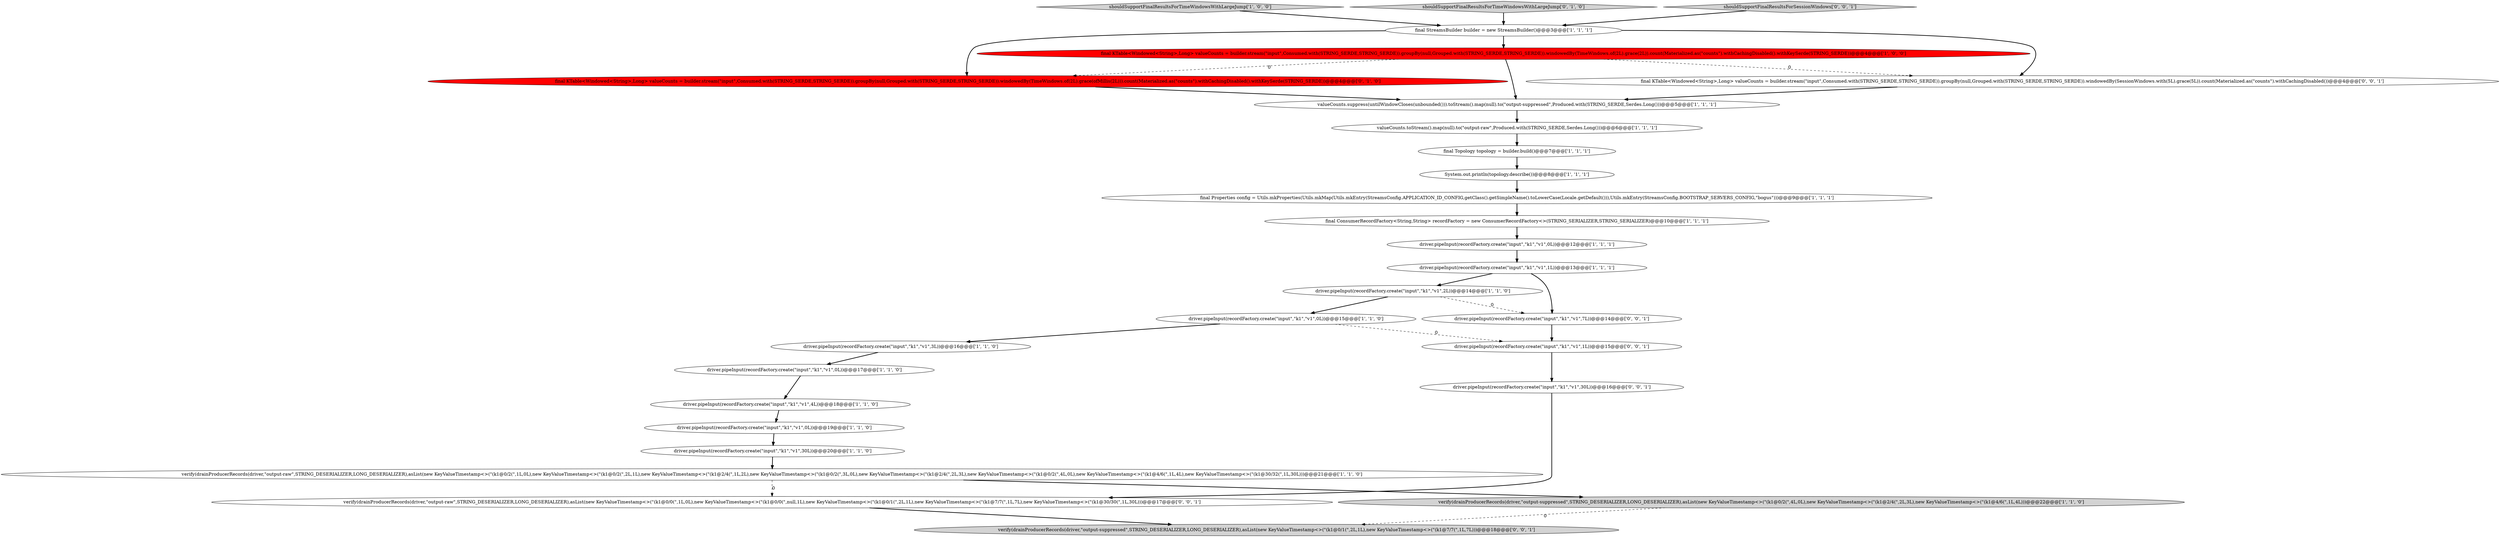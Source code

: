 digraph {
1 [style = filled, label = "driver.pipeInput(recordFactory.create(\"input\",\"k1\",\"v1\",30L))@@@20@@@['1', '1', '0']", fillcolor = white, shape = ellipse image = "AAA0AAABBB1BBB"];
11 [style = filled, label = "System.out.println(topology.describe())@@@8@@@['1', '1', '1']", fillcolor = white, shape = ellipse image = "AAA0AAABBB1BBB"];
23 [style = filled, label = "driver.pipeInput(recordFactory.create(\"input\",\"k1\",\"v1\",1L))@@@15@@@['0', '0', '1']", fillcolor = white, shape = ellipse image = "AAA0AAABBB3BBB"];
9 [style = filled, label = "driver.pipeInput(recordFactory.create(\"input\",\"k1\",\"v1\",0L))@@@17@@@['1', '1', '0']", fillcolor = white, shape = ellipse image = "AAA0AAABBB1BBB"];
19 [style = filled, label = "final ConsumerRecordFactory<String,String> recordFactory = new ConsumerRecordFactory<>(STRING_SERIALIZER,STRING_SERIALIZER)@@@10@@@['1', '1', '1']", fillcolor = white, shape = ellipse image = "AAA0AAABBB1BBB"];
5 [style = filled, label = "driver.pipeInput(recordFactory.create(\"input\",\"k1\",\"v1\",4L))@@@18@@@['1', '1', '0']", fillcolor = white, shape = ellipse image = "AAA0AAABBB1BBB"];
21 [style = filled, label = "final KTable<Windowed<String>,Long> valueCounts = builder.stream(\"input\",Consumed.with(STRING_SERDE,STRING_SERDE)).groupBy(null,Grouped.with(STRING_SERDE,STRING_SERDE)).windowedBy(TimeWindows.of(2L).grace(ofMillis(2L))).count(Materialized.as(\"counts\").withCachingDisabled().withKeySerde(STRING_SERDE))@@@4@@@['0', '1', '0']", fillcolor = red, shape = ellipse image = "AAA1AAABBB2BBB"];
0 [style = filled, label = "driver.pipeInput(recordFactory.create(\"input\",\"k1\",\"v1\",2L))@@@14@@@['1', '1', '0']", fillcolor = white, shape = ellipse image = "AAA0AAABBB1BBB"];
26 [style = filled, label = "verify(drainProducerRecords(driver,\"output-suppressed\",STRING_DESERIALIZER,LONG_DESERIALIZER),asList(new KeyValueTimestamp<>(\"(k1@0/1(\",2L,1L),new KeyValueTimestamp<>(\"(k1@7/7(\",1L,7L)))@@@18@@@['0', '0', '1']", fillcolor = lightgray, shape = ellipse image = "AAA0AAABBB3BBB"];
16 [style = filled, label = "driver.pipeInput(recordFactory.create(\"input\",\"k1\",\"v1\",0L))@@@19@@@['1', '1', '0']", fillcolor = white, shape = ellipse image = "AAA0AAABBB1BBB"];
14 [style = filled, label = "final Properties config = Utils.mkProperties(Utils.mkMap(Utils.mkEntry(StreamsConfig.APPLICATION_ID_CONFIG,getClass().getSimpleName().toLowerCase(Locale.getDefault())),Utils.mkEntry(StreamsConfig.BOOTSTRAP_SERVERS_CONFIG,\"bogus\")))@@@9@@@['1', '1', '1']", fillcolor = white, shape = ellipse image = "AAA0AAABBB1BBB"];
22 [style = filled, label = "verify(drainProducerRecords(driver,\"output-raw\",STRING_DESERIALIZER,LONG_DESERIALIZER),asList(new KeyValueTimestamp<>(\"(k1@0/0(\",1L,0L),new KeyValueTimestamp<>(\"(k1@0/0(\",null,1L),new KeyValueTimestamp<>(\"(k1@0/1(\",2L,1L),new KeyValueTimestamp<>(\"(k1@7/7(\",1L,7L),new KeyValueTimestamp<>(\"(k1@30/30(\",1L,30L)))@@@17@@@['0', '0', '1']", fillcolor = white, shape = ellipse image = "AAA0AAABBB3BBB"];
6 [style = filled, label = "driver.pipeInput(recordFactory.create(\"input\",\"k1\",\"v1\",3L))@@@16@@@['1', '1', '0']", fillcolor = white, shape = ellipse image = "AAA0AAABBB1BBB"];
2 [style = filled, label = "shouldSupportFinalResultsForTimeWindowsWithLargeJump['1', '0', '0']", fillcolor = lightgray, shape = diamond image = "AAA0AAABBB1BBB"];
24 [style = filled, label = "driver.pipeInput(recordFactory.create(\"input\",\"k1\",\"v1\",7L))@@@14@@@['0', '0', '1']", fillcolor = white, shape = ellipse image = "AAA0AAABBB3BBB"];
8 [style = filled, label = "driver.pipeInput(recordFactory.create(\"input\",\"k1\",\"v1\",0L))@@@15@@@['1', '1', '0']", fillcolor = white, shape = ellipse image = "AAA0AAABBB1BBB"];
27 [style = filled, label = "final KTable<Windowed<String>,Long> valueCounts = builder.stream(\"input\",Consumed.with(STRING_SERDE,STRING_SERDE)).groupBy(null,Grouped.with(STRING_SERDE,STRING_SERDE)).windowedBy(SessionWindows.with(5L).grace(5L)).count(Materialized.as(\"counts\").withCachingDisabled())@@@4@@@['0', '0', '1']", fillcolor = white, shape = ellipse image = "AAA0AAABBB3BBB"];
20 [style = filled, label = "shouldSupportFinalResultsForTimeWindowsWithLargeJump['0', '1', '0']", fillcolor = lightgray, shape = diamond image = "AAA0AAABBB2BBB"];
28 [style = filled, label = "shouldSupportFinalResultsForSessionWindows['0', '0', '1']", fillcolor = lightgray, shape = diamond image = "AAA0AAABBB3BBB"];
18 [style = filled, label = "verify(drainProducerRecords(driver,\"output-suppressed\",STRING_DESERIALIZER,LONG_DESERIALIZER),asList(new KeyValueTimestamp<>(\"(k1@0/2(\",4L,0L),new KeyValueTimestamp<>(\"(k1@2/4(\",2L,3L),new KeyValueTimestamp<>(\"(k1@4/6(\",1L,4L)))@@@22@@@['1', '1', '0']", fillcolor = lightgray, shape = ellipse image = "AAA0AAABBB1BBB"];
15 [style = filled, label = "valueCounts.suppress(untilWindowCloses(unbounded())).toStream().map(null).to(\"output-suppressed\",Produced.with(STRING_SERDE,Serdes.Long()))@@@5@@@['1', '1', '1']", fillcolor = white, shape = ellipse image = "AAA0AAABBB1BBB"];
25 [style = filled, label = "driver.pipeInput(recordFactory.create(\"input\",\"k1\",\"v1\",30L))@@@16@@@['0', '0', '1']", fillcolor = white, shape = ellipse image = "AAA0AAABBB3BBB"];
10 [style = filled, label = "valueCounts.toStream().map(null).to(\"output-raw\",Produced.with(STRING_SERDE,Serdes.Long()))@@@6@@@['1', '1', '1']", fillcolor = white, shape = ellipse image = "AAA0AAABBB1BBB"];
3 [style = filled, label = "driver.pipeInput(recordFactory.create(\"input\",\"k1\",\"v1\",0L))@@@12@@@['1', '1', '1']", fillcolor = white, shape = ellipse image = "AAA0AAABBB1BBB"];
7 [style = filled, label = "final StreamsBuilder builder = new StreamsBuilder()@@@3@@@['1', '1', '1']", fillcolor = white, shape = ellipse image = "AAA0AAABBB1BBB"];
13 [style = filled, label = "final Topology topology = builder.build()@@@7@@@['1', '1', '1']", fillcolor = white, shape = ellipse image = "AAA0AAABBB1BBB"];
4 [style = filled, label = "driver.pipeInput(recordFactory.create(\"input\",\"k1\",\"v1\",1L))@@@13@@@['1', '1', '1']", fillcolor = white, shape = ellipse image = "AAA0AAABBB1BBB"];
17 [style = filled, label = "verify(drainProducerRecords(driver,\"output-raw\",STRING_DESERIALIZER,LONG_DESERIALIZER),asList(new KeyValueTimestamp<>(\"(k1@0/2(\",1L,0L),new KeyValueTimestamp<>(\"(k1@0/2(\",2L,1L),new KeyValueTimestamp<>(\"(k1@2/4(\",1L,2L),new KeyValueTimestamp<>(\"(k1@0/2(\",3L,0L),new KeyValueTimestamp<>(\"(k1@2/4(\",2L,3L),new KeyValueTimestamp<>(\"(k1@0/2(\",4L,0L),new KeyValueTimestamp<>(\"(k1@4/6(\",1L,4L),new KeyValueTimestamp<>(\"(k1@30/32(\",1L,30L)))@@@21@@@['1', '1', '0']", fillcolor = white, shape = ellipse image = "AAA0AAABBB1BBB"];
12 [style = filled, label = "final KTable<Windowed<String>,Long> valueCounts = builder.stream(\"input\",Consumed.with(STRING_SERDE,STRING_SERDE)).groupBy(null,Grouped.with(STRING_SERDE,STRING_SERDE)).windowedBy(TimeWindows.of(2L).grace(2L)).count(Materialized.as(\"counts\").withCachingDisabled().withKeySerde(STRING_SERDE))@@@4@@@['1', '0', '0']", fillcolor = red, shape = ellipse image = "AAA1AAABBB1BBB"];
22->26 [style = bold, label=""];
23->25 [style = bold, label=""];
15->10 [style = bold, label=""];
4->24 [style = bold, label=""];
25->22 [style = bold, label=""];
11->14 [style = bold, label=""];
7->12 [style = bold, label=""];
21->15 [style = bold, label=""];
12->15 [style = bold, label=""];
28->7 [style = bold, label=""];
14->19 [style = bold, label=""];
8->6 [style = bold, label=""];
13->11 [style = bold, label=""];
3->4 [style = bold, label=""];
27->15 [style = bold, label=""];
12->21 [style = dashed, label="0"];
1->17 [style = bold, label=""];
4->0 [style = bold, label=""];
5->16 [style = bold, label=""];
10->13 [style = bold, label=""];
16->1 [style = bold, label=""];
0->8 [style = bold, label=""];
12->27 [style = dashed, label="0"];
7->27 [style = bold, label=""];
9->5 [style = bold, label=""];
7->21 [style = bold, label=""];
0->24 [style = dashed, label="0"];
2->7 [style = bold, label=""];
6->9 [style = bold, label=""];
20->7 [style = bold, label=""];
19->3 [style = bold, label=""];
17->18 [style = bold, label=""];
18->26 [style = dashed, label="0"];
8->23 [style = dashed, label="0"];
24->23 [style = bold, label=""];
17->22 [style = dashed, label="0"];
}
